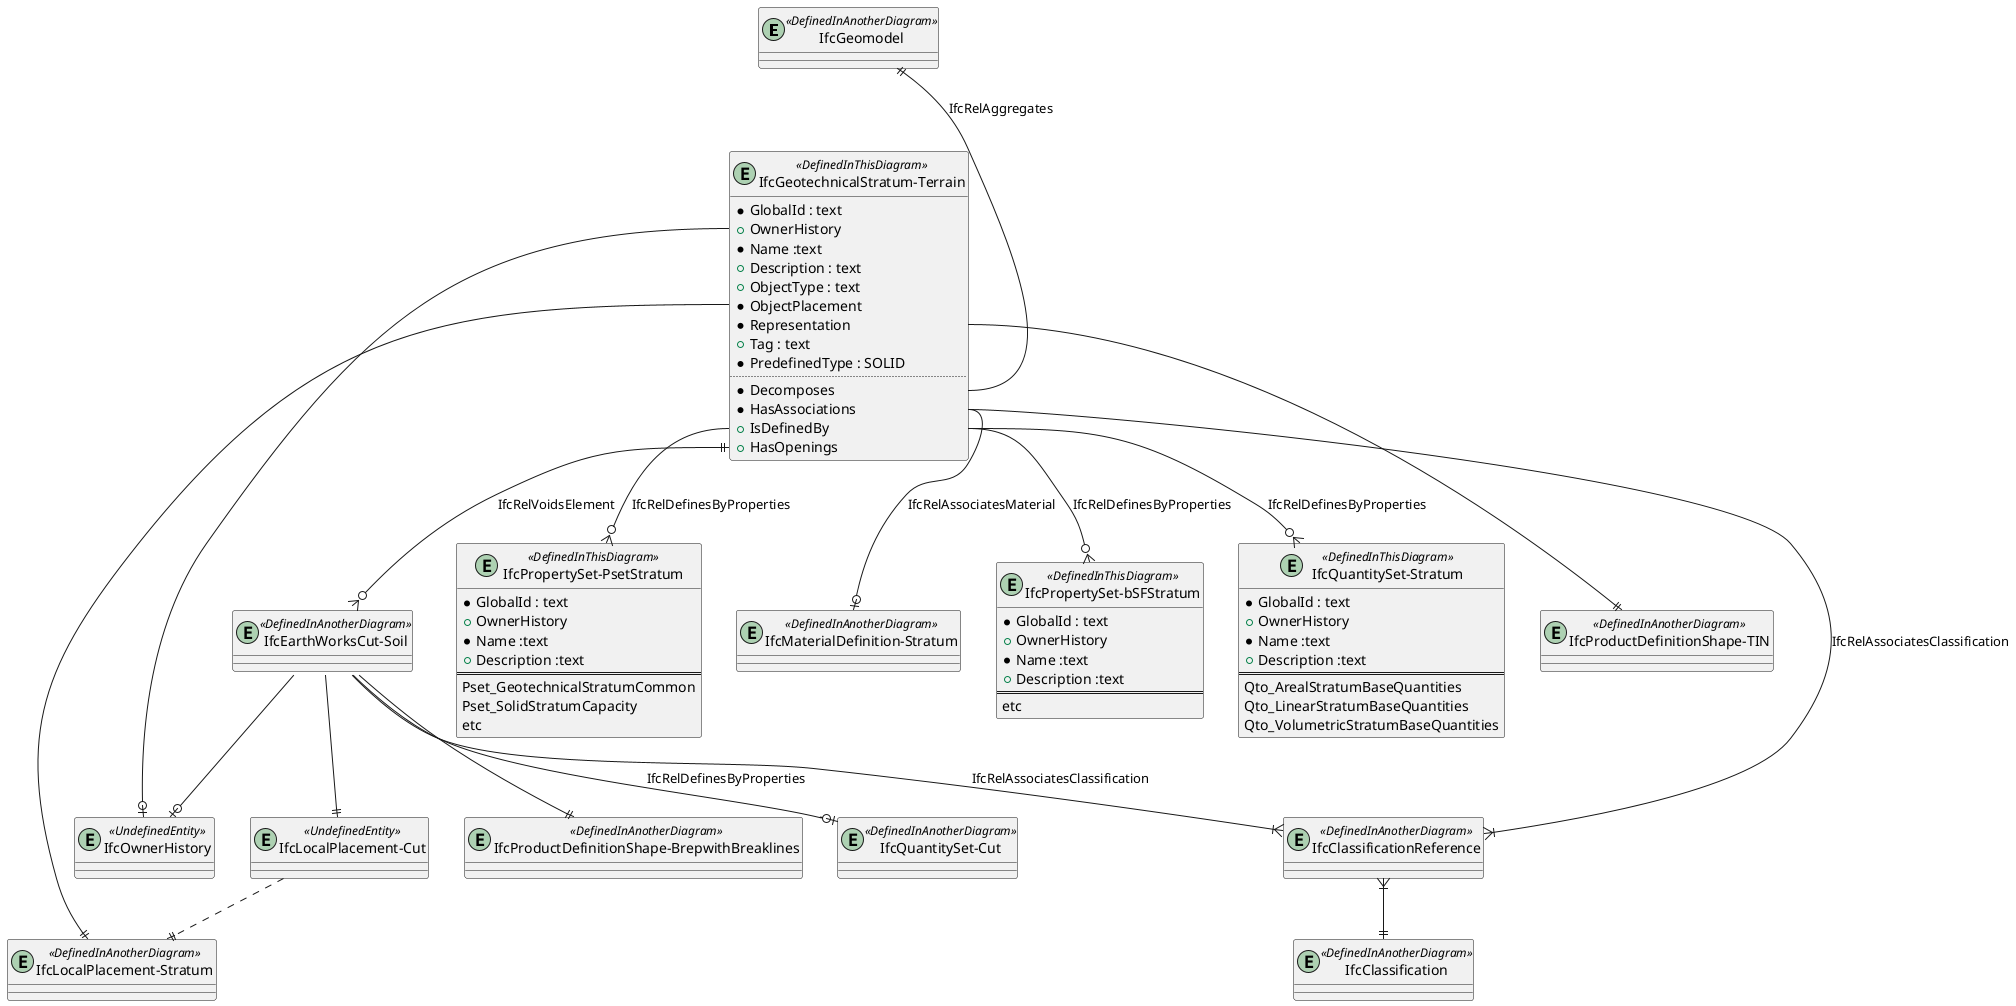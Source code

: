 @startuml 

entity IfcGeomodel <<DefinedInAnotherDiagram>>

entity "IfcGeotechnicalStratum-Terrain" <<DefinedInThisDiagram>>
{
  *GlobalId : text
  +OwnerHistory
  *Name :text
  +Description : text
  +ObjectType : text
  *ObjectPlacement
  *Representation
  +Tag : text
  *PredefinedType : SOLID
  ..
  *Decomposes
  *HasAssociations
  +IsDefinedBy
  +HasOpenings
}

entity "IfcEarthWorksCut-Soil" <<DefinedInAnotherDiagram>>


IfcGeomodel ||--"IfcGeotechnicalStratum-Terrain::Decomposes" : IfcRelAggregates

entity IfcClassification <<DefinedInAnotherDiagram>>
entity IfcClassificationReference <<DefinedInAnotherDiagram>>

entity "IfcPropertySet-PsetStratum" <<DefinedInThisDiagram>>
{
  *GlobalId : text
  +OwnerHistory
  *Name :text
  +Description :text
  ==
  Pset_GeotechnicalStratumCommon
  Pset_SolidStratumCapacity
  etc
}

entity "IfcMaterialDefinition-Stratum" <<DefinedInAnotherDiagram>>

entity "IfcPropertySet-bSFStratum" <<DefinedInThisDiagram>>
{
  *GlobalId : text
  +OwnerHistory
  *Name :text
  +Description :text
  ==
  etc
}

entity "IfcQuantitySet-Stratum" <<DefinedInThisDiagram>>
{
  *GlobalId : text
  +OwnerHistory
  *Name :text
  +Description :text
  ==
  Qto_ArealStratumBaseQuantities
  Qto_LinearStratumBaseQuantities
  Qto_VolumetricStratumBaseQuantities
}

entity "IfcQuantitySet-Cut" <<DefinedInAnotherDiagram>>

entity "IfcLocalPlacement-Stratum" <<DefinedInAnotherDiagram>>
"IfcGeotechnicalStratum-Terrain::ObjectPlacement" --|| "IfcLocalPlacement-Stratum"

entity IfcOwnerHistory <<UndefinedEntity>>
"IfcGeotechnicalStratum-Terrain::OwnerHistory" --o| IfcOwnerHistory
"IfcEarthWorksCut-Soil::OwnerHistory" --o| IfcOwnerHistory

entity "IfcProductDefinitionShape-TIN" <<DefinedInAnotherDiagram>>
"IfcGeotechnicalStratum-Terrain::Representation" --|| "IfcProductDefinitionShape-TIN"


entity "IfcProductDefinitionShape-BrepwithBreaklines" <<DefinedInAnotherDiagram>>
"IfcEarthWorksCut-Soil::Representation" --|| "IfcProductDefinitionShape-BrepwithBreaklines"

"IfcGeotechnicalStratum-Terrain::HasOpenings" ||--o{ "IfcEarthWorksCut-Soil::VoidsElements": IfcRelVoidsElement

entity "IfcLocalPlacement-Cut" <<UndefinedEntity>>
"IfcEarthWorksCut-Soil::ObjectPlacement" --|| "IfcLocalPlacement-Cut"

"IfcLocalPlacement-Cut"..||"IfcLocalPlacement-Stratum"

"IfcGeotechnicalStratum-Terrain::IsDefinedBy" --o{ "IfcPropertySet-bSFStratum" : IfcRelDefinesByProperties
"IfcGeotechnicalStratum-Terrain::IsDefinedBy" --o{ "IfcPropertySet-PsetStratum"  : IfcRelDefinesByProperties
"IfcGeotechnicalStratum-Terrain::IsDefinedBy" --o{ "IfcQuantitySet-Stratum"  : IfcRelDefinesByProperties
"IfcEarthWorksCut-Soil::IsDefinedBy" --o| "IfcQuantitySet-Cut"  : IfcRelDefinesByProperties


IfcClassificationReference}|--||IfcClassification 
"IfcEarthWorksCut-Soil::HasAssociations" --|{ IfcClassificationReference : IfcRelAssociatesClassification
"IfcGeotechnicalStratum-Terrain::HasAssociations" --|{ IfcClassificationReference : IfcRelAssociatesClassification
"IfcGeotechnicalStratum-Terrain::HasAssociations" --o| "IfcMaterialDefinition-Stratum" : IfcRelAssociatesMaterial


@enduml
